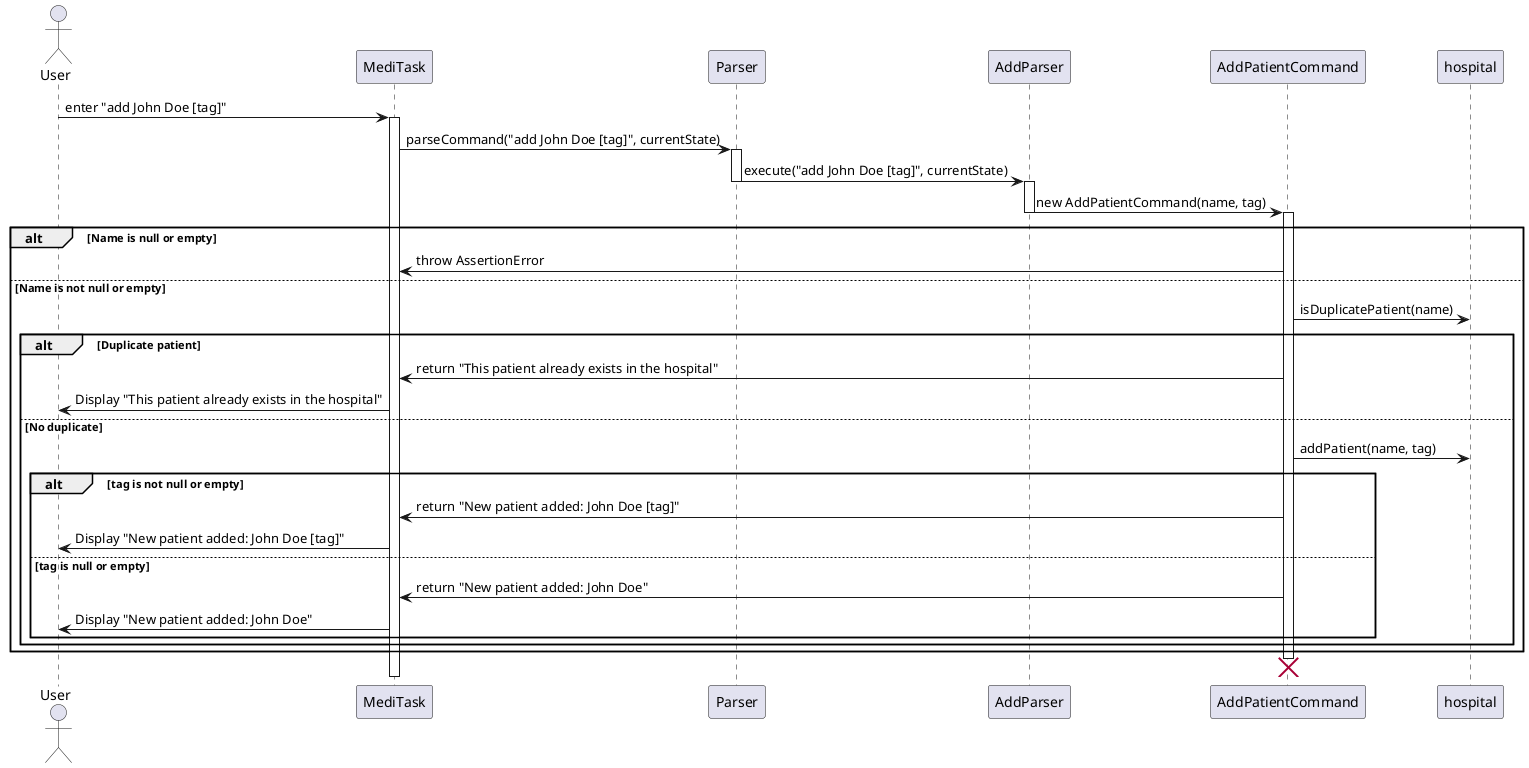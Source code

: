 @startuml

actor User
participant MediTask
participant Parser
participant AddParser
participant AddPatientCommand
participant hospital

User -> MediTask : enter "add John Doe [tag]"
activate MediTask
MediTask -> Parser : parseCommand("add John Doe [tag]", currentState)
activate Parser
Parser -> AddParser : execute("add John Doe [tag]", currentState)
deactivate Parser
activate AddParser
AddParser -> AddPatientCommand : new AddPatientCommand(name, tag)
deactivate AddParser
activate AddPatientCommand

alt Name is null or empty
    AddPatientCommand -> MediTask : throw AssertionError
else Name is not null or empty
    AddPatientCommand -> hospital : isDuplicatePatient(name)
    alt Duplicate patient
        AddPatientCommand -> MediTask : return "This patient already exists in the hospital"
        MediTask -> User : Display "This patient already exists in the hospital"
    else No duplicate
        AddPatientCommand -> hospital : addPatient(name, tag)
        alt tag is not null or empty
            AddPatientCommand -> MediTask : return "New patient added: John Doe [tag]"
            MediTask -> User : Display "New patient added: John Doe [tag]"
        else tag is null or empty
            AddPatientCommand -> MediTask : return "New patient added: John Doe"
            MediTask -> User : Display "New patient added: John Doe"
        end
    end
end
deactivate AddPatientCommand
destroy AddPatientCommand
deactivate MediTask

@enduml
